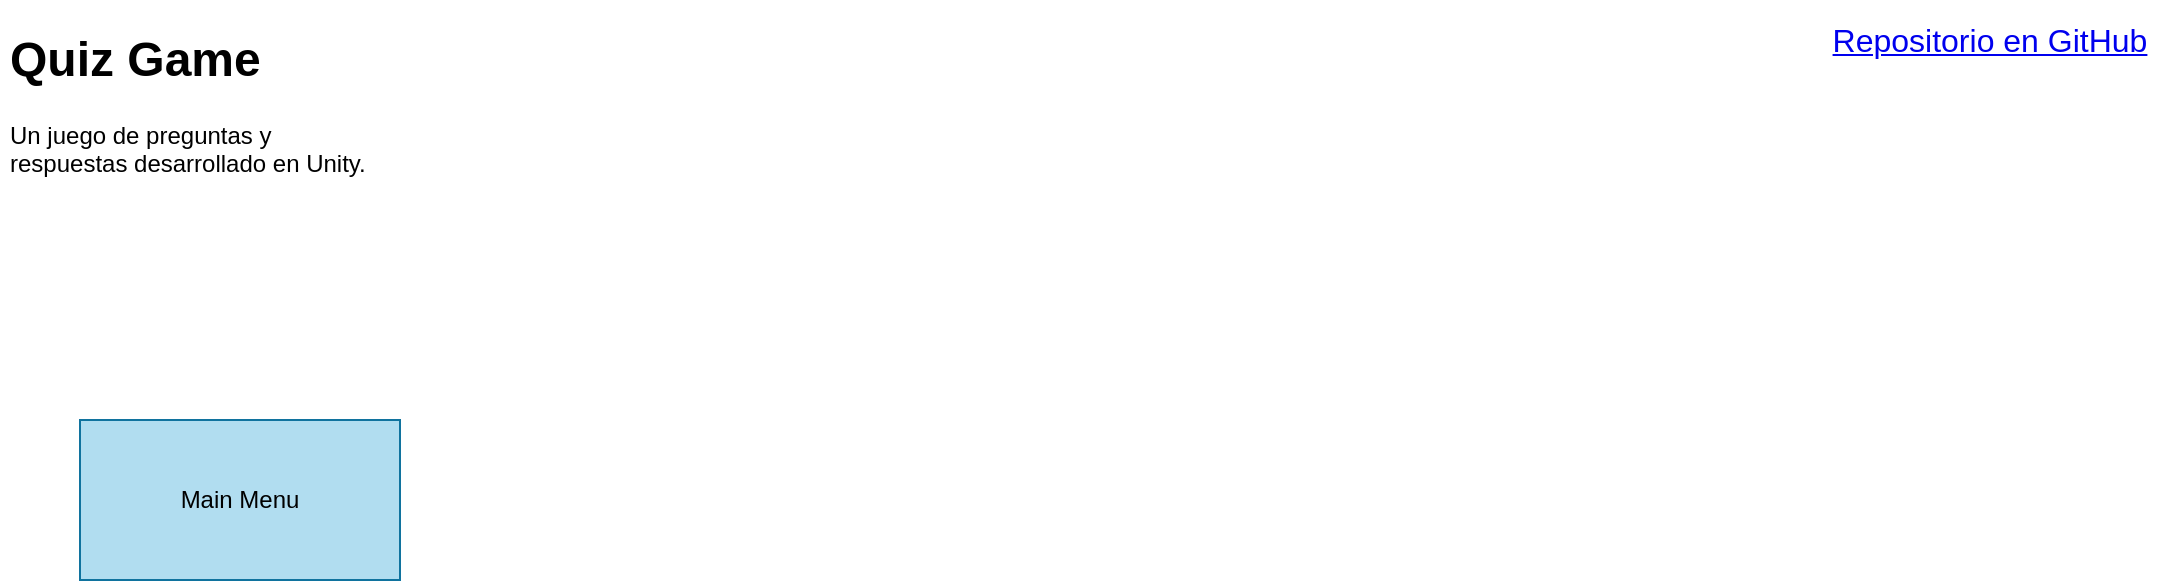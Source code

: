 <mxfile>
    <diagram id="UYXEVi04k1pqfMQLRLxe" name="Flujo">
        <mxGraphModel dx="1165" dy="688" grid="1" gridSize="10" guides="1" tooltips="1" connect="1" arrows="1" fold="1" page="1" pageScale="1" pageWidth="1169" pageHeight="827" math="0" shadow="0">
            <root>
                <mxCell id="0"/>
                <mxCell id="1" parent="0"/>
                <mxCell id="97h5Ai7N53RvPhG3Jrxg-1" value="&lt;h1&gt;Quiz Game&lt;/h1&gt;&lt;div&gt;Un juego de preguntas y respuestas desarrollado en Unity.&lt;/div&gt;" style="text;html=1;strokeColor=none;fillColor=none;spacing=5;spacingTop=-20;whiteSpace=wrap;overflow=hidden;rounded=0;" parent="1" vertex="1">
                    <mxGeometry x="40" y="40" width="190" height="80" as="geometry"/>
                </mxCell>
                <mxCell id="97h5Ai7N53RvPhG3Jrxg-2" value="&lt;a href=&quot;https://github.com/aesthezel/quizgame&quot;&gt;&lt;font style=&quot;font-size: 16px&quot;&gt;Repositorio en GitHub&lt;/font&gt;&lt;/a&gt;" style="text;html=1;strokeColor=none;fillColor=none;align=center;verticalAlign=middle;whiteSpace=wrap;rounded=0;" parent="1" vertex="1">
                    <mxGeometry x="950" y="40" width="170" height="20" as="geometry"/>
                </mxCell>
                <mxCell id="2" value="&lt;font color=&quot;#000000&quot;&gt;Main Menu&lt;/font&gt;" style="rounded=0;whiteSpace=wrap;html=1;fillColor=#b1ddf0;strokeColor=#10739e;" vertex="1" parent="1">
                    <mxGeometry x="80" y="240" width="160" height="80" as="geometry"/>
                </mxCell>
            </root>
        </mxGraphModel>
    </diagram>
</mxfile>